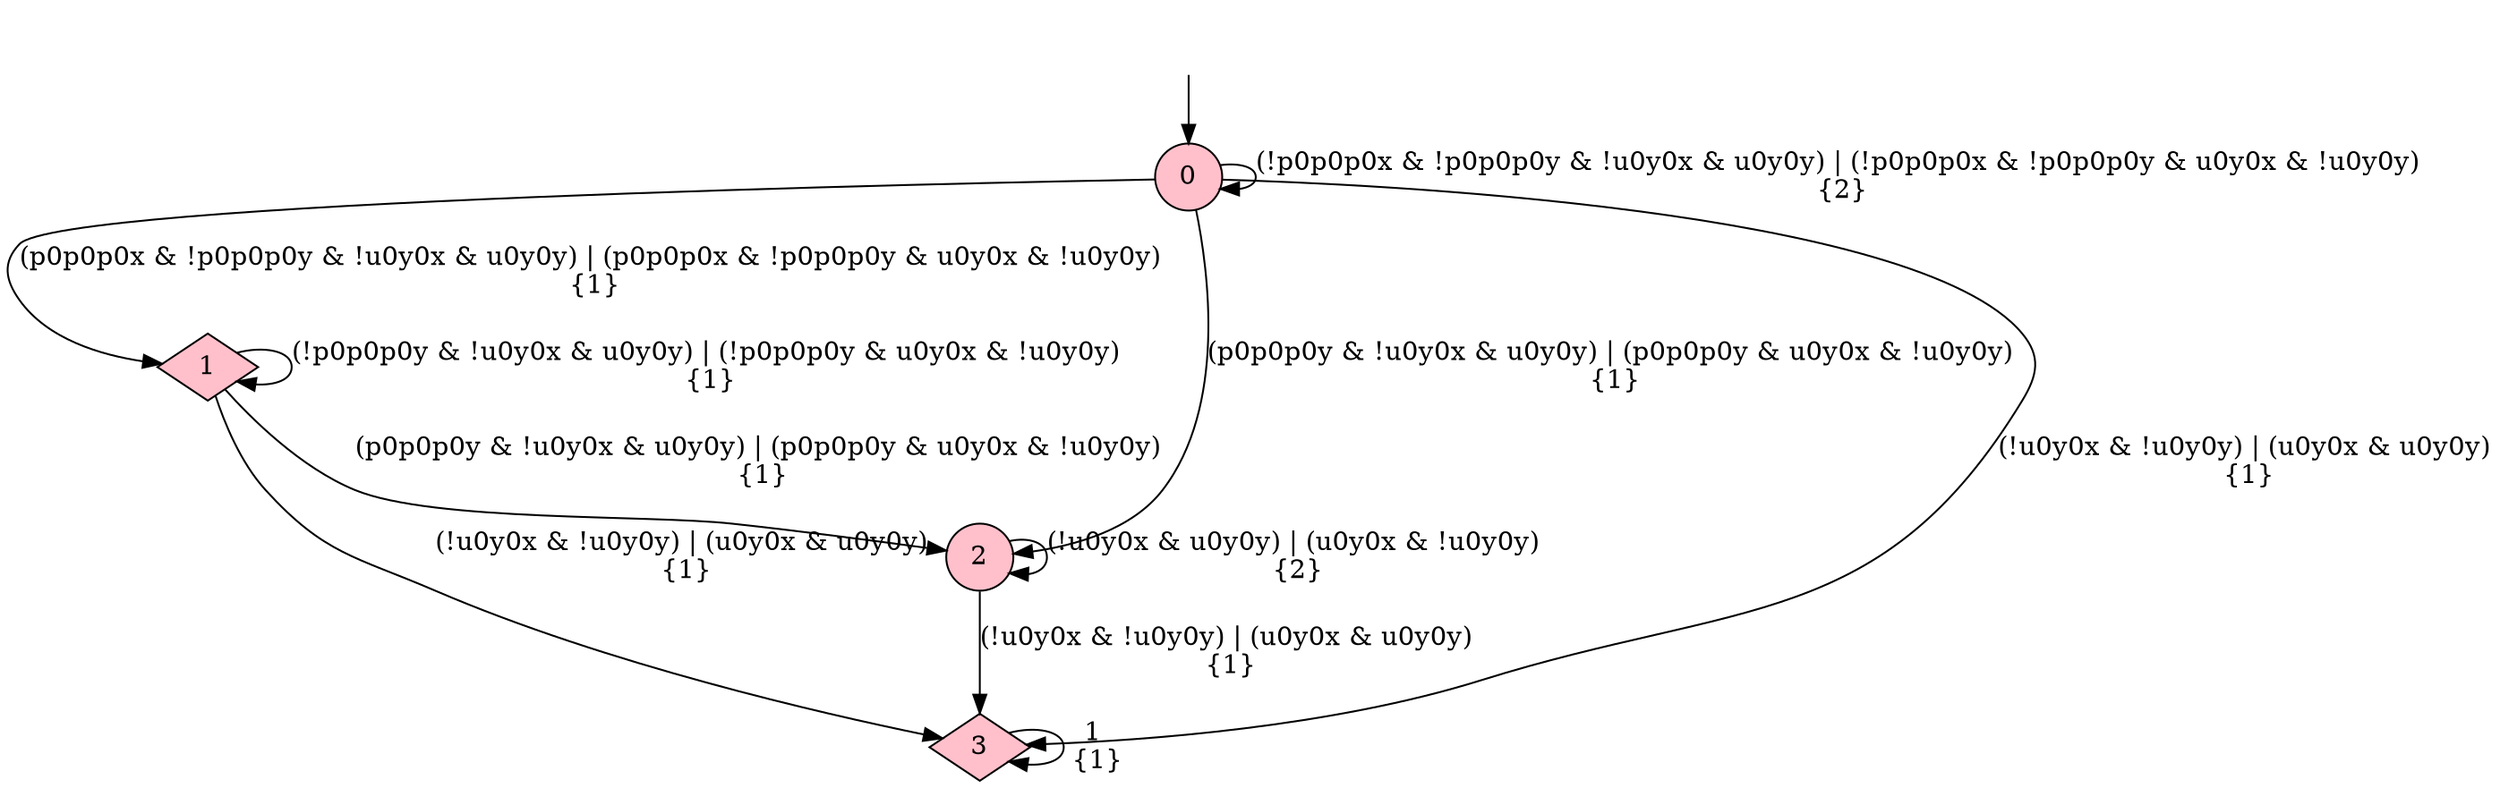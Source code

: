 digraph G {
    start [shape="none", label=""];
    start -> 0;
    0 [shape="circle", peripheries=1, style="filled", fillcolor="pink"];
    1 [shape="diamond", peripheries=1, style="filled", fillcolor="pink"];
    2 [shape="circle", peripheries=1, style="filled", fillcolor="pink"];
    3 [shape="diamond", peripheries=1, style="filled", fillcolor="pink"];
    0 -> 1 [label="(p0p0p0x & !p0p0p0y & !u0y0x & u0y0y) | (p0p0p0x & !p0p0p0y & u0y0x & !u0y0y)\n {1}"];
    0 -> 0 [label="(!p0p0p0x & !p0p0p0y & !u0y0x & u0y0y) | (!p0p0p0x & !p0p0p0y & u0y0x & !u0y0y)\n {2}"];
    0 -> 2 [label="(p0p0p0y & !u0y0x & u0y0y) | (p0p0p0y & u0y0x & !u0y0y)\n {1}"];
    0 -> 3 [label="(!u0y0x & !u0y0y) | (u0y0x & u0y0y)\n {1}"];
    1 -> 1 [label="(!p0p0p0y & !u0y0x & u0y0y) | (!p0p0p0y & u0y0x & !u0y0y)\n {1}"];
    1 -> 2 [label="(p0p0p0y & !u0y0x & u0y0y) | (p0p0p0y & u0y0x & !u0y0y)\n {1}"];
    1 -> 3 [label="(!u0y0x & !u0y0y) | (u0y0x & u0y0y)\n {1}"];
    2 -> 2 [label="(!u0y0x & u0y0y) | (u0y0x & !u0y0y)\n {2}"];
    2 -> 3 [label="(!u0y0x & !u0y0y) | (u0y0x & u0y0y)\n {1}"];
    3 -> 3 [label="1\n {1}"];
}
